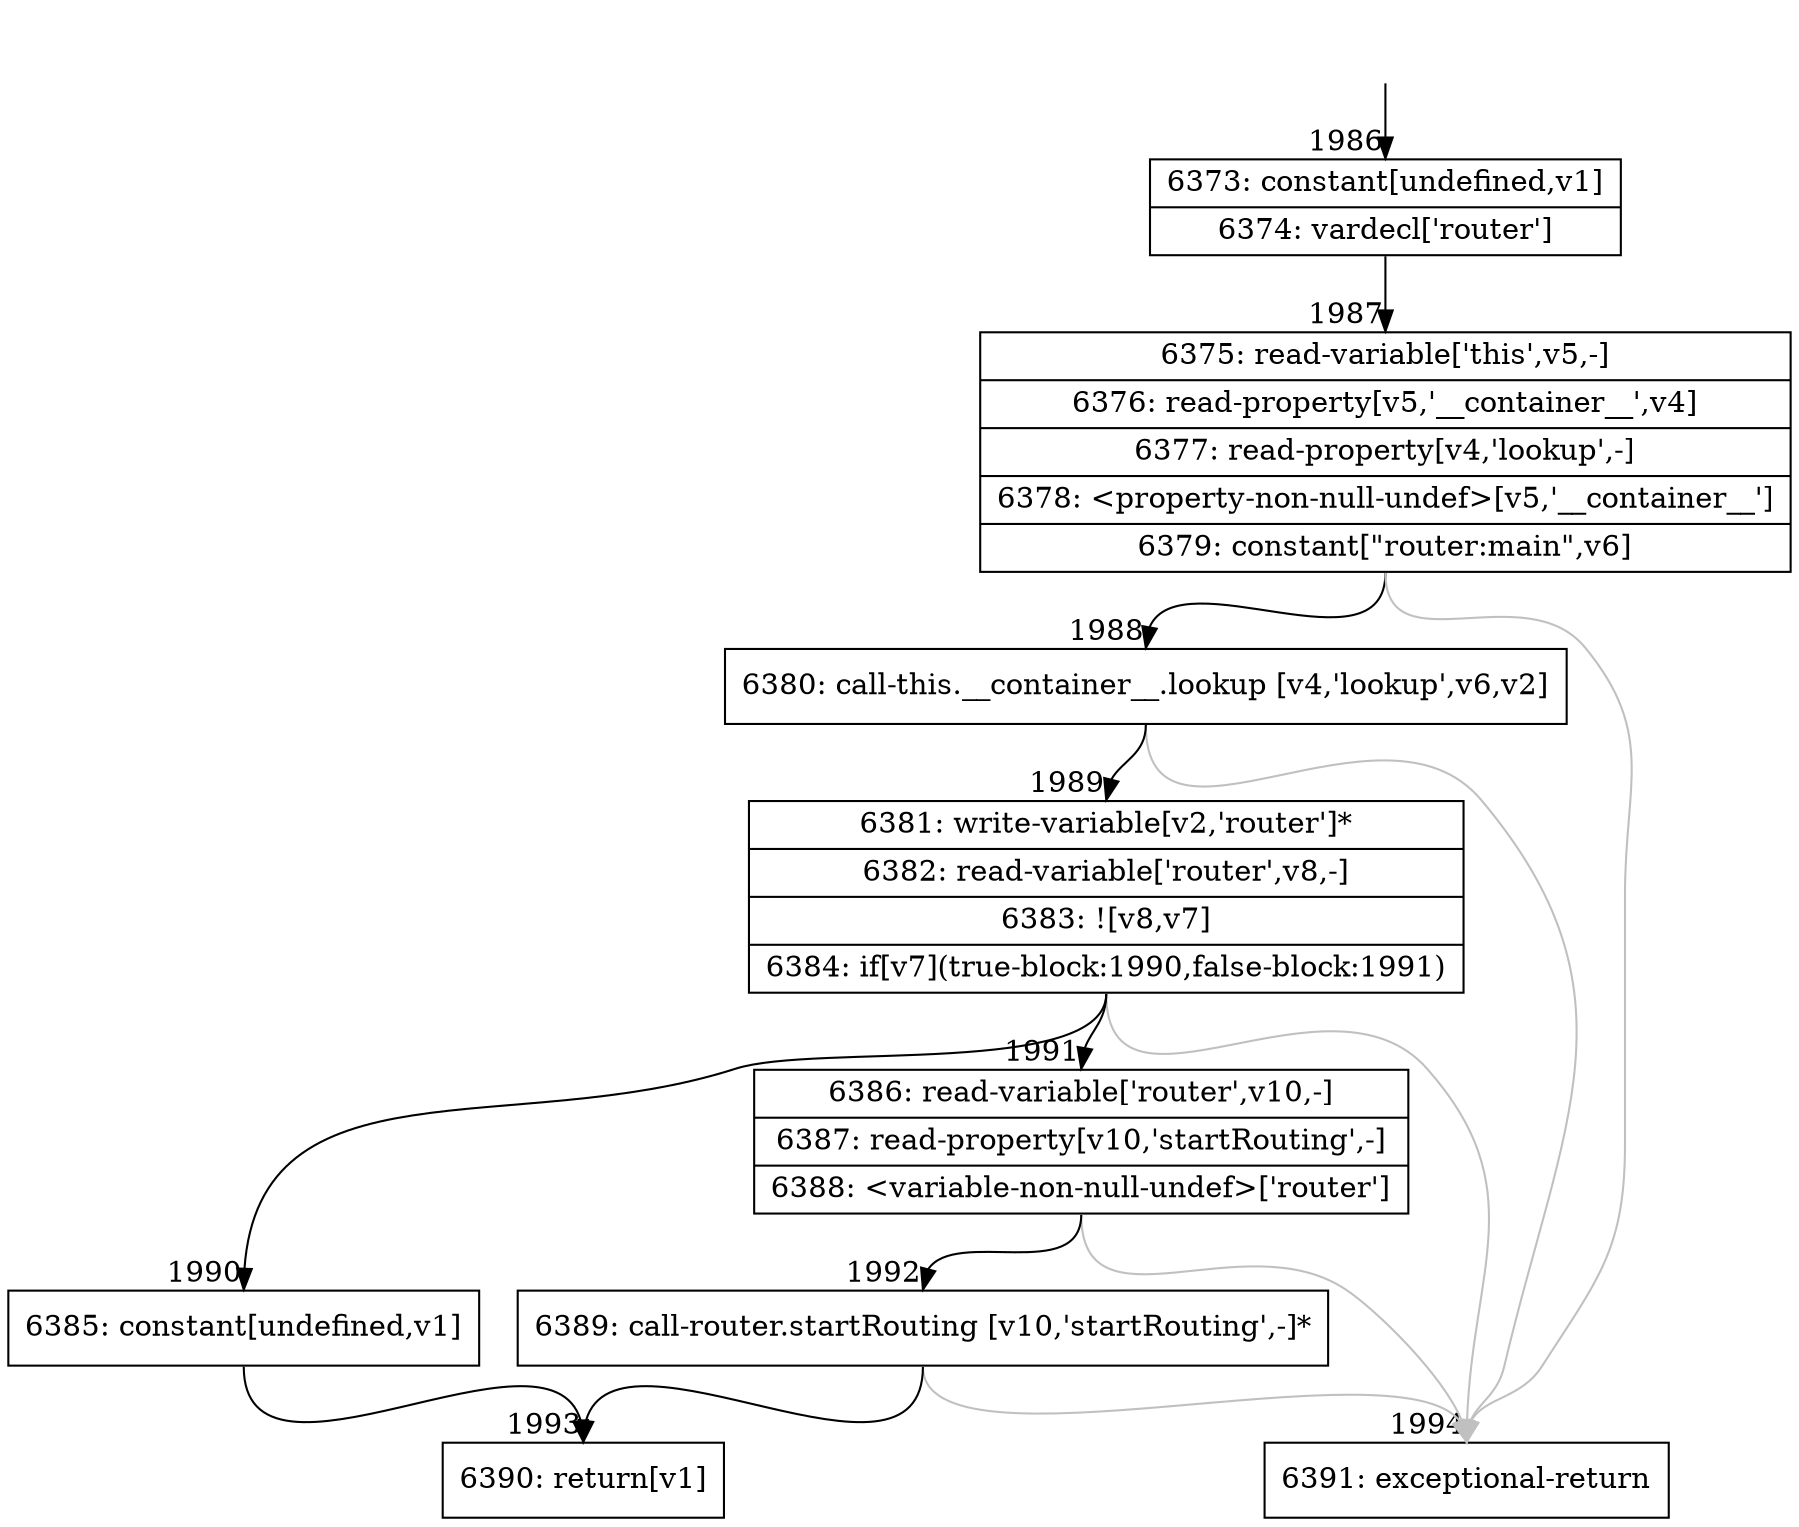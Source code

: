 digraph {
rankdir="TD"
BB_entry153[shape=none,label=""];
BB_entry153 -> BB1986 [tailport=s, headport=n, headlabel="    1986"]
BB1986 [shape=record label="{6373: constant[undefined,v1]|6374: vardecl['router']}" ] 
BB1986 -> BB1987 [tailport=s, headport=n, headlabel="      1987"]
BB1987 [shape=record label="{6375: read-variable['this',v5,-]|6376: read-property[v5,'__container__',v4]|6377: read-property[v4,'lookup',-]|6378: \<property-non-null-undef\>[v5,'__container__']|6379: constant[\"router:main\",v6]}" ] 
BB1987 -> BB1988 [tailport=s, headport=n, headlabel="      1988"]
BB1987 -> BB1994 [tailport=s, headport=n, color=gray, headlabel="      1994"]
BB1988 [shape=record label="{6380: call-this.__container__.lookup [v4,'lookup',v6,v2]}" ] 
BB1988 -> BB1989 [tailport=s, headport=n, headlabel="      1989"]
BB1988 -> BB1994 [tailport=s, headport=n, color=gray]
BB1989 [shape=record label="{6381: write-variable[v2,'router']*|6382: read-variable['router',v8,-]|6383: ![v8,v7]|6384: if[v7](true-block:1990,false-block:1991)}" ] 
BB1989 -> BB1990 [tailport=s, headport=n, headlabel="      1990"]
BB1989 -> BB1991 [tailport=s, headport=n, headlabel="      1991"]
BB1989 -> BB1994 [tailport=s, headport=n, color=gray]
BB1990 [shape=record label="{6385: constant[undefined,v1]}" ] 
BB1990 -> BB1993 [tailport=s, headport=n, headlabel="      1993"]
BB1991 [shape=record label="{6386: read-variable['router',v10,-]|6387: read-property[v10,'startRouting',-]|6388: \<variable-non-null-undef\>['router']}" ] 
BB1991 -> BB1992 [tailport=s, headport=n, headlabel="      1992"]
BB1991 -> BB1994 [tailport=s, headport=n, color=gray]
BB1992 [shape=record label="{6389: call-router.startRouting [v10,'startRouting',-]*}" ] 
BB1992 -> BB1993 [tailport=s, headport=n]
BB1992 -> BB1994 [tailport=s, headport=n, color=gray]
BB1993 [shape=record label="{6390: return[v1]}" ] 
BB1994 [shape=record label="{6391: exceptional-return}" ] 
//#$~ 3161
}
